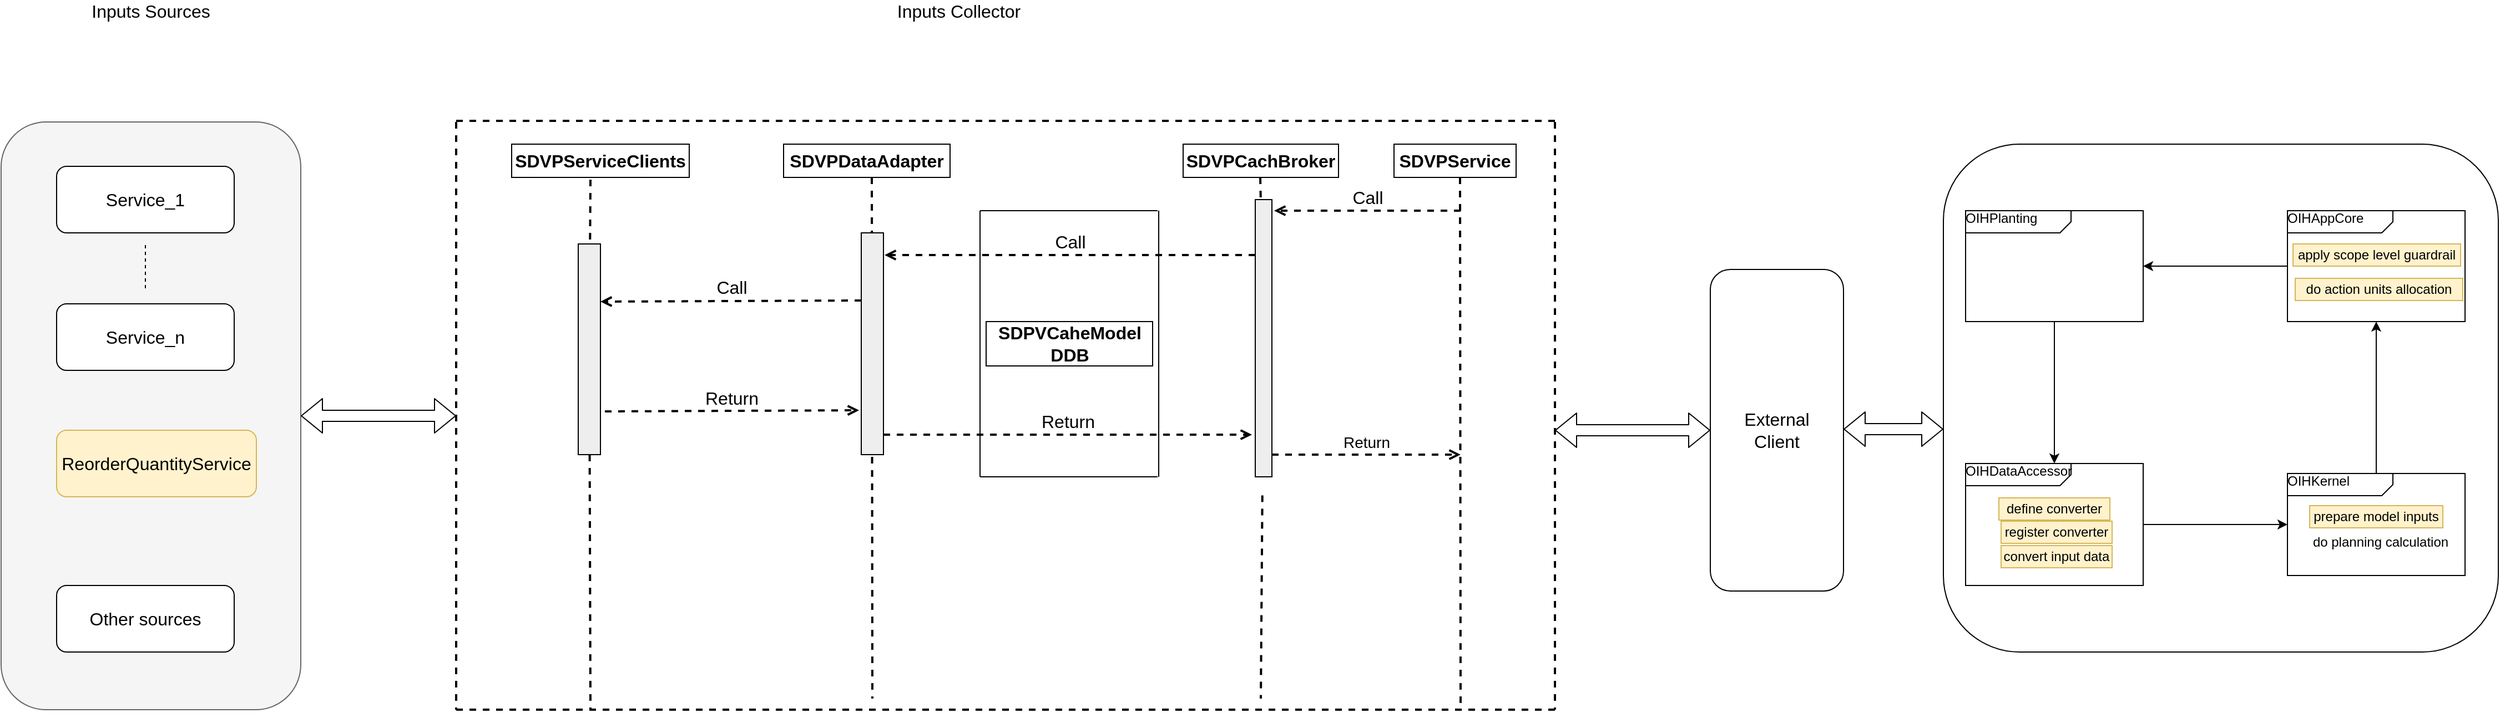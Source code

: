 <mxfile version="10.6.3" type="github"><diagram id="7PE4JoVgCrda58nfPuE4" name="Page-1"><mxGraphModel dx="3768" dy="2248" grid="1" gridSize="10" guides="1" tooltips="1" connect="1" arrows="1" fold="1" page="1" pageScale="1" pageWidth="850" pageHeight="1100" math="0" shadow="0"><root><mxCell id="0"/><mxCell id="1" parent="0"/><mxCell id="xToq50Y8Y-27B1YpEbBs-53" value="&lt;font style=&quot;font-size: 16px&quot;&gt;&lt;b&gt;SDVPDataAdapter&lt;/b&gt;&lt;/font&gt;" style="shape=rect;html=1;whiteSpace=wrap;align=center;" vertex="1" parent="1"><mxGeometry x="175" y="20" width="150" height="30" as="geometry"/></mxCell><mxCell id="xToq50Y8Y-27B1YpEbBs-59" value="&lt;div style=&quot;font-size: 16px&quot;&gt;&lt;font style=&quot;font-size: 16px&quot;&gt;&lt;b&gt;SDPVCaheModel&lt;/b&gt;&lt;/font&gt;&lt;/div&gt;&lt;div style=&quot;font-size: 16px&quot;&gt;&lt;font style=&quot;font-size: 16px&quot;&gt;&lt;b&gt;DDB&lt;br&gt;&lt;/b&gt;&lt;/font&gt;&lt;/div&gt;" style="shape=rect;html=1;whiteSpace=wrap;align=center;" vertex="1" parent="1"><mxGeometry x="357.5" y="180" width="150" height="40" as="geometry"/></mxCell><mxCell id="xToq50Y8Y-27B1YpEbBs-61" value="&lt;font style=&quot;font-size: 16px&quot;&gt;&lt;b&gt;SDVPServiceClients&lt;/b&gt;&lt;/font&gt;" style="shape=rect;html=1;whiteSpace=wrap;align=center;" vertex="1" parent="1"><mxGeometry x="-70" y="20" width="160" height="30" as="geometry"/></mxCell><mxCell id="xToq50Y8Y-27B1YpEbBs-55" value="&lt;font style=&quot;font-size: 16px&quot;&gt;&lt;b&gt;SDVPCachBroker&lt;/b&gt;&lt;/font&gt;" style="shape=rect;html=1;whiteSpace=wrap;align=center;" vertex="1" parent="1"><mxGeometry x="535" y="20" width="140" height="30" as="geometry"/></mxCell><mxCell id="xToq50Y8Y-27B1YpEbBs-57" value="&lt;font style=&quot;font-size: 16px&quot;&gt;&lt;b&gt;SDVPService&lt;/b&gt;&lt;/font&gt;" style="shape=rect;html=1;whiteSpace=wrap;align=center;" vertex="1" parent="1"><mxGeometry x="725" y="20" width="110" height="30" as="geometry"/></mxCell><mxCell id="xToq50Y8Y-27B1YpEbBs-63" value="" style="edgeStyle=none;html=1;endArrow=none;verticalAlign=bottom;dashed=1;strokeWidth=2;" edge="1" parent="1" source="xToq50Y8Y-27B1YpEbBs-86"><mxGeometry width="160" relative="1" as="geometry"><mxPoint x="1" y="52" as="sourcePoint"/><mxPoint x="1" y="530" as="targetPoint"/></mxGeometry></mxCell><mxCell id="xToq50Y8Y-27B1YpEbBs-64" value="" style="edgeStyle=none;html=1;endArrow=none;verticalAlign=bottom;dashed=1;strokeWidth=2;exitX=0.425;exitY=1.067;exitDx=0;exitDy=0;exitPerimeter=0;" edge="1" parent="1"><mxGeometry width="160" relative="1" as="geometry"><mxPoint x="784.5" y="50" as="sourcePoint"/><mxPoint x="785" y="530" as="targetPoint"/></mxGeometry></mxCell><mxCell id="xToq50Y8Y-27B1YpEbBs-65" value="" style="edgeStyle=none;html=1;endArrow=none;verticalAlign=bottom;dashed=1;strokeWidth=2;exitX=0.425;exitY=1.067;exitDx=0;exitDy=0;exitPerimeter=0;" edge="1" parent="1" source="xToq50Y8Y-27B1YpEbBs-72"><mxGeometry width="160" relative="1" as="geometry"><mxPoint x="604.5" y="50" as="sourcePoint"/><mxPoint x="605" y="520" as="targetPoint"/></mxGeometry></mxCell><mxCell id="xToq50Y8Y-27B1YpEbBs-66" value="" style="edgeStyle=none;html=1;endArrow=none;verticalAlign=bottom;dashed=1;strokeWidth=2;exitX=0.425;exitY=1.067;exitDx=0;exitDy=0;exitPerimeter=0;" edge="1" parent="1"><mxGeometry width="160" relative="1" as="geometry"><mxPoint x="254.5" y="50" as="sourcePoint"/><mxPoint x="255" y="520" as="targetPoint"/></mxGeometry></mxCell><mxCell id="xToq50Y8Y-27B1YpEbBs-72" value="" style="shape=rect;html=1;fillColor=#eeeeee;" vertex="1" parent="1"><mxGeometry x="600" y="70" width="15" height="250" as="geometry"/></mxCell><mxCell id="xToq50Y8Y-27B1YpEbBs-73" value="" style="edgeStyle=none;html=1;endArrow=none;verticalAlign=bottom;dashed=1;strokeWidth=2;exitX=0.425;exitY=1.067;exitDx=0;exitDy=0;exitPerimeter=0;" edge="1" parent="1" target="xToq50Y8Y-27B1YpEbBs-72"><mxGeometry width="160" relative="1" as="geometry"><mxPoint x="604.5" y="50" as="sourcePoint"/><mxPoint x="604.5" y="508" as="targetPoint"/></mxGeometry></mxCell><mxCell id="xToq50Y8Y-27B1YpEbBs-75" value="&lt;font style=&quot;font-size: 16px&quot;&gt;Call&lt;/font&gt;" style="edgeStyle=none;html=1;endArrow=open;verticalAlign=bottom;dashed=1;labelBackgroundColor=none;strokeWidth=2;" edge="1" parent="1"><mxGeometry width="160" relative="1" as="geometry"><mxPoint x="785" y="80" as="sourcePoint"/><mxPoint x="617" y="80" as="targetPoint"/></mxGeometry></mxCell><mxCell id="xToq50Y8Y-27B1YpEbBs-76" value="&lt;font style=&quot;font-size: 16px&quot;&gt;Call&lt;/font&gt;" style="edgeStyle=none;html=1;endArrow=open;verticalAlign=bottom;dashed=1;labelBackgroundColor=none;strokeWidth=2;" edge="1" parent="1"><mxGeometry width="160" relative="1" as="geometry"><mxPoint x="600" y="120" as="sourcePoint"/><mxPoint x="266" y="120" as="targetPoint"/></mxGeometry></mxCell><mxCell id="xToq50Y8Y-27B1YpEbBs-77" value="" style="shape=rect;html=1;fillColor=#eeeeee;" vertex="1" parent="1"><mxGeometry x="245" y="100" width="20" height="200" as="geometry"/></mxCell><mxCell id="xToq50Y8Y-27B1YpEbBs-78" value="&lt;font style=&quot;font-size: 14px&quot;&gt;Return&lt;/font&gt;" style="edgeStyle=none;html=1;endArrow=open;verticalAlign=bottom;dashed=1;labelBackgroundColor=none;strokeWidth=2;exitX=1;exitY=0.92;exitDx=0;exitDy=0;exitPerimeter=0;" edge="1" parent="1"><mxGeometry width="160" relative="1" as="geometry"><mxPoint x="615" y="300" as="sourcePoint"/><mxPoint x="785" y="300" as="targetPoint"/></mxGeometry></mxCell><mxCell id="xToq50Y8Y-27B1YpEbBs-86" value="" style="shape=rect;html=1;fillColor=#eeeeee;" vertex="1" parent="1"><mxGeometry x="-10" y="110" width="20" height="190" as="geometry"/></mxCell><mxCell id="xToq50Y8Y-27B1YpEbBs-87" value="" style="edgeStyle=none;html=1;endArrow=none;verticalAlign=bottom;dashed=1;strokeWidth=2;" edge="1" parent="1" target="xToq50Y8Y-27B1YpEbBs-86"><mxGeometry width="160" relative="1" as="geometry"><mxPoint x="1" y="52" as="sourcePoint"/><mxPoint x="1" y="510" as="targetPoint"/></mxGeometry></mxCell><mxCell id="xToq50Y8Y-27B1YpEbBs-88" value="&lt;font style=&quot;font-size: 16px&quot;&gt;Call&lt;/font&gt;" style="edgeStyle=none;html=1;endArrow=open;verticalAlign=bottom;dashed=1;labelBackgroundColor=none;strokeWidth=2;entryX=1.05;entryY=0.19;entryDx=0;entryDy=0;entryPerimeter=0;exitX=0;exitY=0.305;exitDx=0;exitDy=0;exitPerimeter=0;" edge="1" parent="1" source="xToq50Y8Y-27B1YpEbBs-77"><mxGeometry width="160" relative="1" as="geometry"><mxPoint x="240" y="162" as="sourcePoint"/><mxPoint x="10" y="162" as="targetPoint"/></mxGeometry></mxCell><mxCell id="xToq50Y8Y-27B1YpEbBs-89" value="&lt;font style=&quot;font-size: 16px&quot;&gt;Return&lt;/font&gt;" style="edgeStyle=none;html=1;endArrow=open;verticalAlign=bottom;dashed=1;labelBackgroundColor=none;strokeWidth=2;entryX=-0.1;entryY=0.895;entryDx=0;entryDy=0;entryPerimeter=0;exitX=1.2;exitY=0.895;exitDx=0;exitDy=0;exitPerimeter=0;" edge="1" parent="1"><mxGeometry width="160" relative="1" as="geometry"><mxPoint x="14" y="261" as="sourcePoint"/><mxPoint x="243" y="260" as="targetPoint"/></mxGeometry></mxCell><mxCell id="xToq50Y8Y-27B1YpEbBs-90" value="&lt;font style=&quot;font-size: 16px&quot;&gt;Return&lt;/font&gt;" style="edgeStyle=none;html=1;endArrow=open;verticalAlign=bottom;dashed=1;labelBackgroundColor=none;strokeWidth=2;exitX=1;exitY=0.91;exitDx=0;exitDy=0;exitPerimeter=0;" edge="1" parent="1" source="xToq50Y8Y-27B1YpEbBs-77"><mxGeometry width="160" relative="1" as="geometry"><mxPoint x="24" y="290" as="sourcePoint"/><mxPoint x="597" y="282" as="targetPoint"/></mxGeometry></mxCell><mxCell id="xToq50Y8Y-27B1YpEbBs-91" value="" style="edgeStyle=none;html=1;endArrow=none;verticalAlign=bottom;strokeWidth=1;" edge="1" parent="1"><mxGeometry width="160" relative="1" as="geometry"><mxPoint x="352" y="80" as="sourcePoint"/><mxPoint x="352" y="320" as="targetPoint"/></mxGeometry></mxCell><mxCell id="xToq50Y8Y-27B1YpEbBs-92" value="" style="edgeStyle=none;html=1;endArrow=none;verticalAlign=bottom;strokeWidth=1;" edge="1" parent="1"><mxGeometry width="160" relative="1" as="geometry"><mxPoint x="352" y="80" as="sourcePoint"/><mxPoint x="512" y="80" as="targetPoint"/></mxGeometry></mxCell><mxCell id="xToq50Y8Y-27B1YpEbBs-93" value="" style="edgeStyle=none;html=1;endArrow=none;verticalAlign=bottom;strokeWidth=1;" edge="1" parent="1"><mxGeometry width="160" relative="1" as="geometry"><mxPoint x="513" y="320" as="sourcePoint"/><mxPoint x="513" y="80" as="targetPoint"/></mxGeometry></mxCell><mxCell id="xToq50Y8Y-27B1YpEbBs-94" value="" style="edgeStyle=none;html=1;endArrow=none;verticalAlign=bottom;strokeWidth=1;" edge="1" parent="1"><mxGeometry width="160" relative="1" as="geometry"><mxPoint x="352" y="320" as="sourcePoint"/><mxPoint x="512" y="320" as="targetPoint"/></mxGeometry></mxCell><mxCell id="xToq50Y8Y-27B1YpEbBs-95" value="" style="edgeStyle=none;html=1;endArrow=none;verticalAlign=bottom;dashed=1;strokeWidth=2;" edge="1" parent="1"><mxGeometry width="160" relative="1" as="geometry"><mxPoint x="-120" y="530" as="sourcePoint"/><mxPoint x="870" y="530" as="targetPoint"/></mxGeometry></mxCell><mxCell id="xToq50Y8Y-27B1YpEbBs-96" value="" style="edgeStyle=none;html=1;endArrow=none;verticalAlign=bottom;dashed=1;strokeWidth=2;" edge="1" parent="1"><mxGeometry width="160" relative="1" as="geometry"><mxPoint x="-120" as="sourcePoint"/><mxPoint x="-120" y="530" as="targetPoint"/></mxGeometry></mxCell><mxCell id="xToq50Y8Y-27B1YpEbBs-97" value="" style="edgeStyle=none;html=1;endArrow=none;verticalAlign=bottom;dashed=1;strokeWidth=2;" edge="1" parent="1"><mxGeometry width="160" relative="1" as="geometry"><mxPoint x="-120" y="-1" as="sourcePoint"/><mxPoint x="870" y="-1" as="targetPoint"/></mxGeometry></mxCell><mxCell id="xToq50Y8Y-27B1YpEbBs-98" value="" style="edgeStyle=none;html=1;endArrow=none;verticalAlign=bottom;dashed=1;strokeWidth=2;" edge="1" parent="1"><mxGeometry width="160" relative="1" as="geometry"><mxPoint x="870" as="sourcePoint"/><mxPoint x="870" y="530" as="targetPoint"/></mxGeometry></mxCell><mxCell id="xToq50Y8Y-27B1YpEbBs-100" value="" style="rounded=1;whiteSpace=wrap;html=1;fillColor=#f5f5f5;strokeColor=#666666;fontColor=#333333;" vertex="1" parent="1"><mxGeometry x="-530" width="270" height="530" as="geometry"/></mxCell><mxCell id="xToq50Y8Y-27B1YpEbBs-101" value="" style="shape=flexArrow;endArrow=classic;startArrow=classic;html=1;strokeWidth=1;exitX=1;exitY=0.5;exitDx=0;exitDy=0;" edge="1" parent="1" source="xToq50Y8Y-27B1YpEbBs-100"><mxGeometry width="50" height="50" relative="1" as="geometry"><mxPoint x="-530" y="600" as="sourcePoint"/><mxPoint x="-120" y="265" as="targetPoint"/></mxGeometry></mxCell><mxCell id="xToq50Y8Y-27B1YpEbBs-102" value="&lt;font style=&quot;font-size: 16px&quot;&gt;Service_1&lt;/font&gt;" style="rounded=1;whiteSpace=wrap;html=1;" vertex="1" parent="1"><mxGeometry x="-480" y="40" width="160" height="60" as="geometry"/></mxCell><mxCell id="xToq50Y8Y-27B1YpEbBs-103" value="&lt;font style=&quot;font-size: 16px&quot;&gt;Service_n&lt;/font&gt;" style="rounded=1;whiteSpace=wrap;html=1;" vertex="1" parent="1"><mxGeometry x="-480" y="164" width="160" height="60" as="geometry"/></mxCell><mxCell id="xToq50Y8Y-27B1YpEbBs-105" value="&lt;font style=&quot;font-size: 16px&quot;&gt;ReorderQuantityService&lt;/font&gt;" style="rounded=1;whiteSpace=wrap;html=1;fillColor=#fff2cc;strokeColor=#d6b656;" vertex="1" parent="1"><mxGeometry x="-480" y="278" width="180" height="60" as="geometry"/></mxCell><mxCell id="xToq50Y8Y-27B1YpEbBs-108" value="&lt;font style=&quot;font-size: 16px&quot;&gt;Other sources&lt;/font&gt;" style="rounded=1;whiteSpace=wrap;html=1;" vertex="1" parent="1"><mxGeometry x="-480" y="418" width="160" height="60" as="geometry"/></mxCell><mxCell id="xToq50Y8Y-27B1YpEbBs-107" value="" style="endArrow=none;dashed=1;html=1;strokeWidth=1;" edge="1" parent="1"><mxGeometry width="50" height="50" relative="1" as="geometry"><mxPoint x="-400" y="150" as="sourcePoint"/><mxPoint x="-400" y="110" as="targetPoint"/></mxGeometry></mxCell><mxCell id="xToq50Y8Y-27B1YpEbBs-110" value="&lt;font style=&quot;font-size: 16px&quot;&gt;Inputs Sources&lt;/font&gt;" style="text;html=1;strokeColor=none;fillColor=none;align=center;verticalAlign=middle;whiteSpace=wrap;rounded=0;" vertex="1" parent="1"><mxGeometry x="-470" y="-110" width="150" height="20" as="geometry"/></mxCell><mxCell id="xToq50Y8Y-27B1YpEbBs-111" value="&lt;font style=&quot;font-size: 16px&quot;&gt;Inputs Collector&lt;/font&gt;" style="text;html=1;strokeColor=none;fillColor=none;align=center;verticalAlign=middle;whiteSpace=wrap;rounded=0;" vertex="1" parent="1"><mxGeometry x="258" y="-110" width="150" height="20" as="geometry"/></mxCell><mxCell id="xToq50Y8Y-27B1YpEbBs-112" value="&lt;div style=&quot;font-size: 16px&quot;&gt;&lt;font style=&quot;font-size: 16px&quot;&gt;External&lt;/font&gt;&lt;/div&gt;&lt;div style=&quot;font-size: 16px&quot;&gt;&lt;font style=&quot;font-size: 16px&quot;&gt;Client&lt;br&gt;&lt;/font&gt;&lt;/div&gt;" style="rounded=1;whiteSpace=wrap;html=1;" vertex="1" parent="1"><mxGeometry x="1010" y="133" width="120" height="290" as="geometry"/></mxCell><mxCell id="xToq50Y8Y-27B1YpEbBs-114" value="" style="rounded=1;whiteSpace=wrap;html=1;" vertex="1" parent="1"><mxGeometry x="1220" y="20" width="500" height="458" as="geometry"/></mxCell><mxCell id="xToq50Y8Y-27B1YpEbBs-113" value="" style="shape=flexArrow;endArrow=classic;startArrow=classic;html=1;strokeWidth=1;exitX=1;exitY=0.5;exitDx=0;exitDy=0;" edge="1" parent="1"><mxGeometry width="50" height="50" relative="1" as="geometry"><mxPoint x="870" y="278" as="sourcePoint"/><mxPoint x="1010" y="278" as="targetPoint"/></mxGeometry></mxCell><mxCell id="xToq50Y8Y-27B1YpEbBs-116" value="" style="shape=flexArrow;endArrow=classic;startArrow=classic;html=1;strokeWidth=1;" edge="1" parent="1"><mxGeometry width="50" height="50" relative="1" as="geometry"><mxPoint x="1130" y="277" as="sourcePoint"/><mxPoint x="1220" y="277" as="targetPoint"/></mxGeometry></mxCell><mxCell id="xToq50Y8Y-27B1YpEbBs-120" value="" style="edgeStyle=orthogonalEdgeStyle;rounded=0;orthogonalLoop=1;jettySize=auto;html=1;strokeWidth=1;" edge="1" parent="1" source="xToq50Y8Y-27B1YpEbBs-118" target="xToq50Y8Y-27B1YpEbBs-119"><mxGeometry relative="1" as="geometry"/></mxCell><mxCell id="xToq50Y8Y-27B1YpEbBs-118" value="OIHPlanting" style="html=1;shape=mxgraph.sysml.package;overflow=fill;labelX=95;align=left;spacingLeft=5;verticalAlign=top;spacingTop=-3;" vertex="1" parent="1"><mxGeometry x="1240" y="80" width="160" height="100" as="geometry"/></mxCell><mxCell id="xToq50Y8Y-27B1YpEbBs-125" value="" style="edgeStyle=orthogonalEdgeStyle;rounded=0;orthogonalLoop=1;jettySize=auto;html=1;strokeWidth=1;" edge="1" parent="1" source="xToq50Y8Y-27B1YpEbBs-119" target="xToq50Y8Y-27B1YpEbBs-124"><mxGeometry relative="1" as="geometry"/></mxCell><mxCell id="xToq50Y8Y-27B1YpEbBs-119" value="OIHDataAccessor" style="html=1;shape=mxgraph.sysml.package;overflow=fill;labelX=95;align=left;spacingLeft=5;verticalAlign=top;spacingTop=-3;" vertex="1" parent="1"><mxGeometry x="1240" y="308" width="160" height="110" as="geometry"/></mxCell><mxCell id="xToq50Y8Y-27B1YpEbBs-131" value="" style="edgeStyle=orthogonalEdgeStyle;rounded=0;orthogonalLoop=1;jettySize=auto;html=1;strokeWidth=1;" edge="1" parent="1" source="xToq50Y8Y-27B1YpEbBs-124" target="xToq50Y8Y-27B1YpEbBs-130"><mxGeometry relative="1" as="geometry"/></mxCell><mxCell id="xToq50Y8Y-27B1YpEbBs-124" value="OIHKernel" style="html=1;shape=mxgraph.sysml.package;overflow=fill;labelX=95;align=left;spacingLeft=5;verticalAlign=top;spacingTop=-3;" vertex="1" parent="1"><mxGeometry x="1530" y="317" width="160" height="92" as="geometry"/></mxCell><mxCell id="xToq50Y8Y-27B1YpEbBs-130" value="OIHAppCore" style="html=1;shape=mxgraph.sysml.package;overflow=fill;labelX=95;align=left;spacingLeft=5;verticalAlign=top;spacingTop=-3;" vertex="1" parent="1"><mxGeometry x="1530" y="80" width="160" height="100" as="geometry"/></mxCell><mxCell id="xToq50Y8Y-27B1YpEbBs-121" value="define converter" style="text;html=1;strokeColor=#d6b656;fillColor=#fff2cc;align=center;verticalAlign=middle;whiteSpace=wrap;rounded=0;" vertex="1" parent="1"><mxGeometry x="1270" y="339" width="100" height="20" as="geometry"/></mxCell><mxCell id="xToq50Y8Y-27B1YpEbBs-122" value="register converter" style="text;html=1;strokeColor=#d6b656;fillColor=#fff2cc;align=center;verticalAlign=middle;whiteSpace=wrap;rounded=0;" vertex="1" parent="1"><mxGeometry x="1272" y="360" width="100" height="20" as="geometry"/></mxCell><mxCell id="xToq50Y8Y-27B1YpEbBs-123" value="convert input data" style="text;html=1;strokeColor=#d6b656;fillColor=#fff2cc;align=center;verticalAlign=middle;whiteSpace=wrap;rounded=0;" vertex="1" parent="1"><mxGeometry x="1272" y="382" width="100" height="20" as="geometry"/></mxCell><mxCell id="xToq50Y8Y-27B1YpEbBs-126" value="prepare model inputs" style="text;html=1;strokeColor=#d6b656;fillColor=#fff2cc;align=center;verticalAlign=middle;whiteSpace=wrap;rounded=0;" vertex="1" parent="1"><mxGeometry x="1550" y="346" width="120" height="20" as="geometry"/></mxCell><mxCell id="xToq50Y8Y-27B1YpEbBs-129" value="do planning calculation" style="text;html=1;strokeColor=none;fillColor=none;align=center;verticalAlign=middle;whiteSpace=wrap;rounded=0;" vertex="1" parent="1"><mxGeometry x="1544" y="369" width="140" height="20" as="geometry"/></mxCell><mxCell id="xToq50Y8Y-27B1YpEbBs-132" value="apply scope level guardrail" style="text;html=1;strokeColor=#d6b656;fillColor=#fff2cc;align=center;verticalAlign=middle;whiteSpace=wrap;rounded=0;" vertex="1" parent="1"><mxGeometry x="1535" y="110" width="151" height="20" as="geometry"/></mxCell><mxCell id="xToq50Y8Y-27B1YpEbBs-134" value="do action units allocation" style="text;html=1;strokeColor=#d6b656;fillColor=#fff2cc;align=center;verticalAlign=middle;whiteSpace=wrap;rounded=0;" vertex="1" parent="1"><mxGeometry x="1537" y="141" width="151" height="20" as="geometry"/></mxCell><mxCell id="xToq50Y8Y-27B1YpEbBs-135" value="" style="edgeStyle=orthogonalEdgeStyle;rounded=0;orthogonalLoop=1;jettySize=auto;html=1;strokeWidth=1;entryX=1;entryY=0.5;entryDx=0;entryDy=0;entryPerimeter=0;exitX=0;exitY=0.5;exitDx=0;exitDy=0;exitPerimeter=0;" edge="1" parent="1" source="xToq50Y8Y-27B1YpEbBs-130" target="xToq50Y8Y-27B1YpEbBs-118"><mxGeometry relative="1" as="geometry"><mxPoint x="1620" y="318" as="sourcePoint"/><mxPoint x="1620" y="190" as="targetPoint"/></mxGeometry></mxCell></root></mxGraphModel></diagram></mxfile>